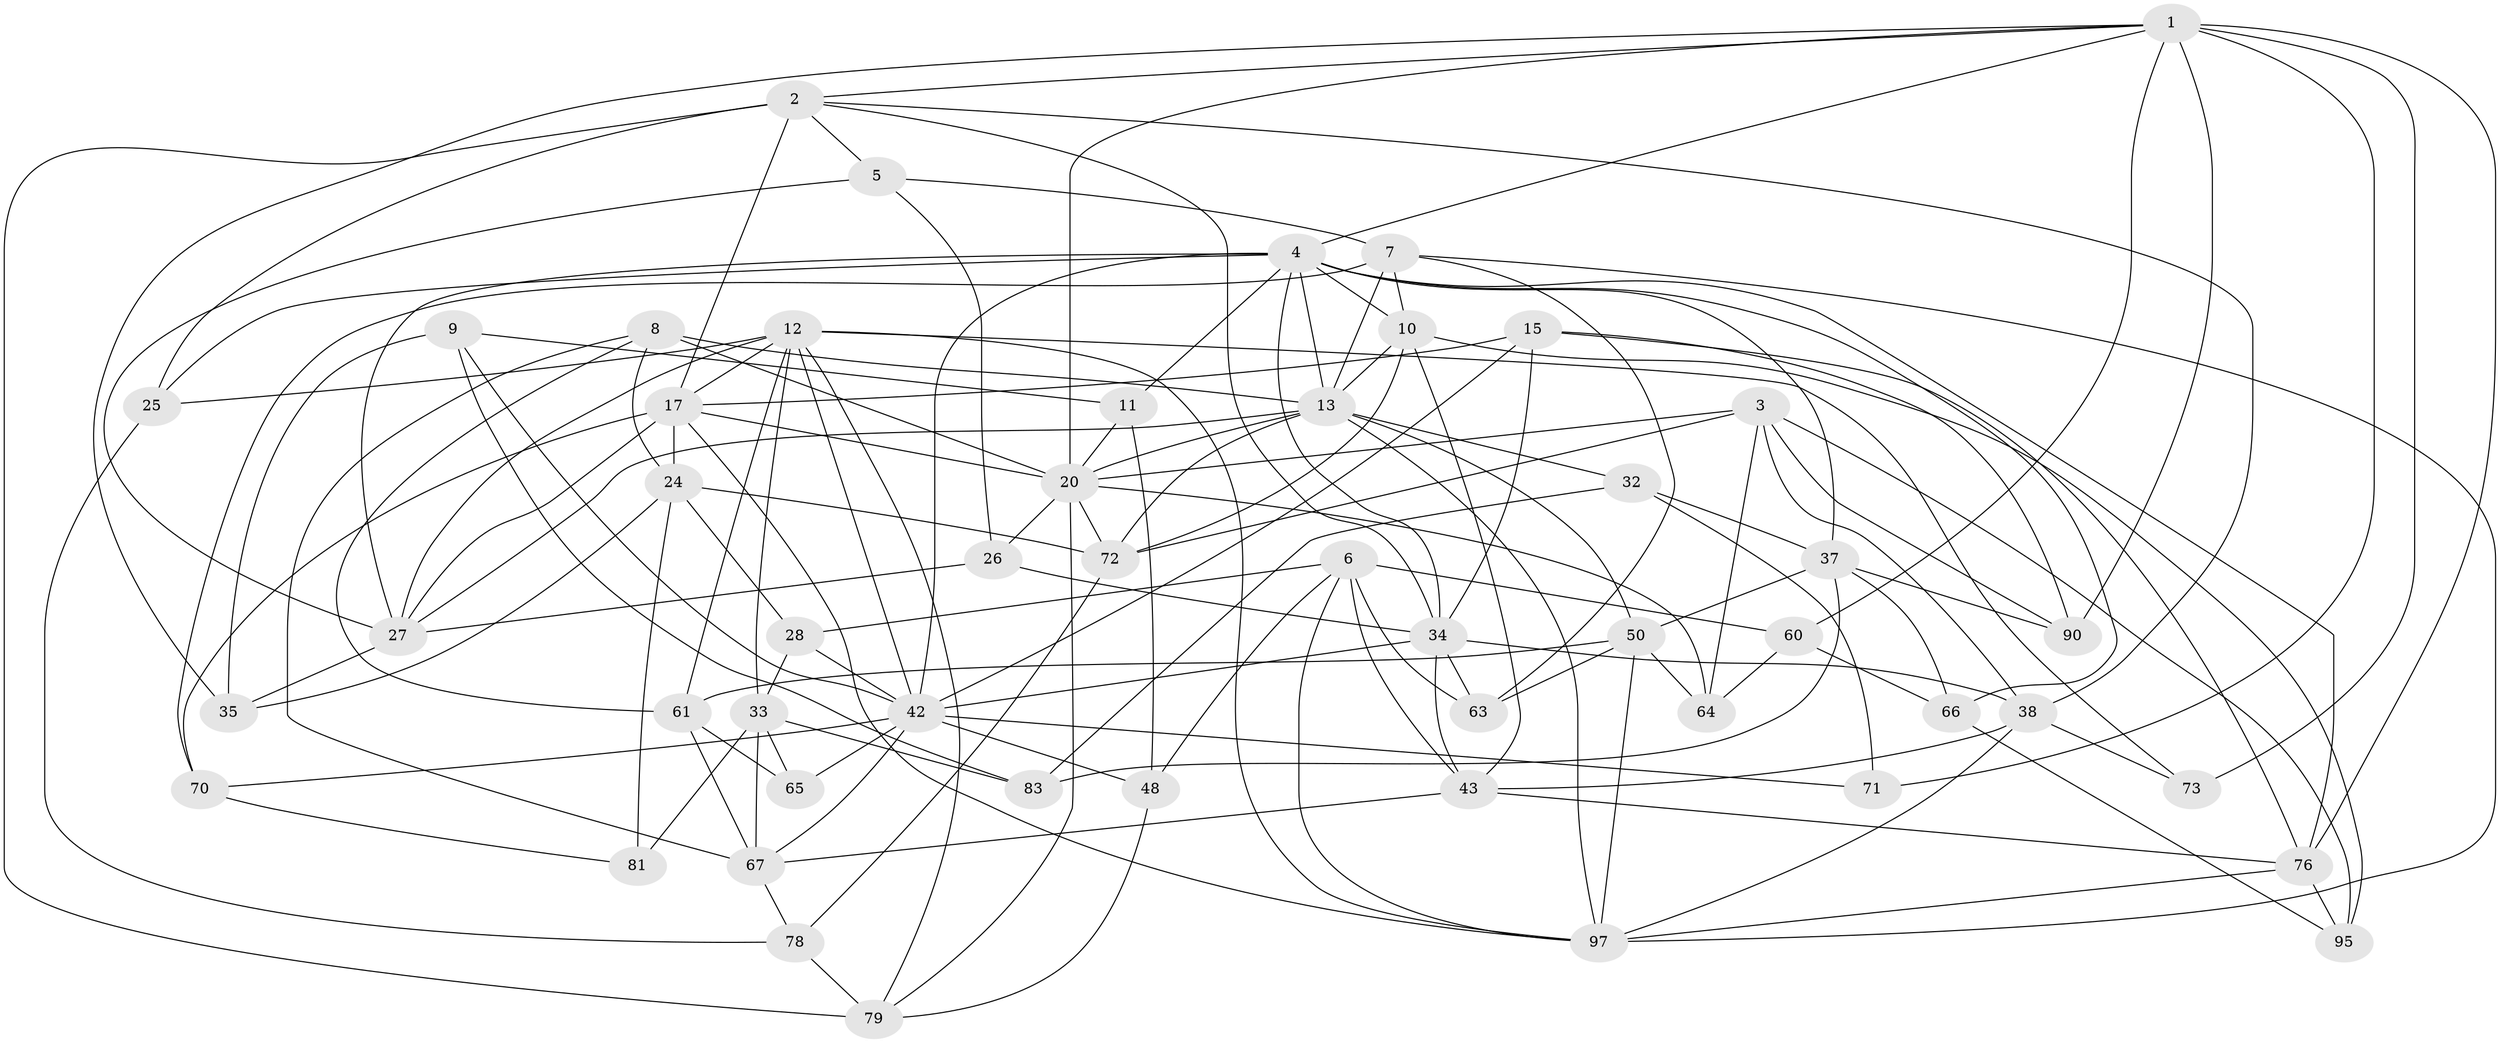// original degree distribution, {4: 1.0}
// Generated by graph-tools (version 1.1) at 2025/16/03/09/25 04:16:44]
// undirected, 50 vertices, 140 edges
graph export_dot {
graph [start="1"]
  node [color=gray90,style=filled];
  1 [super="+74+16"];
  2 [super="+30"];
  3 [super="+39"];
  4 [super="+69+45+22+93"];
  5;
  6 [super="+41"];
  7 [super="+89"];
  8 [super="+21"];
  9;
  10 [super="+23"];
  11;
  12 [super="+75+18+92"];
  13 [super="+31+14"];
  15 [super="+80"];
  17 [super="+40+57"];
  20 [super="+53+54"];
  24 [super="+51"];
  25;
  26;
  27 [super="+47+84"];
  28;
  32;
  33 [super="+44"];
  34 [super="+88+36"];
  35;
  37 [super="+59"];
  38 [super="+46"];
  42 [super="+58+55+68"];
  43 [super="+56"];
  48;
  50 [super="+52"];
  60;
  61 [super="+62"];
  63;
  64;
  65;
  66;
  67 [super="+85"];
  70;
  71;
  72 [super="+86"];
  73;
  76 [super="+98"];
  78;
  79 [super="+91"];
  81;
  83;
  90;
  95;
  97 [super="+99"];
  1 -- 35;
  1 -- 2;
  1 -- 20 [weight=2];
  1 -- 4;
  1 -- 71 [weight=2];
  1 -- 73 [weight=2];
  1 -- 90;
  1 -- 76;
  1 -- 60;
  2 -- 5;
  2 -- 25;
  2 -- 79 [weight=2];
  2 -- 34;
  2 -- 38;
  2 -- 17;
  3 -- 64;
  3 -- 38;
  3 -- 90;
  3 -- 95;
  3 -- 72;
  3 -- 20;
  4 -- 25;
  4 -- 66;
  4 -- 27 [weight=2];
  4 -- 11;
  4 -- 37;
  4 -- 76;
  4 -- 42;
  4 -- 10;
  4 -- 34;
  4 -- 13;
  5 -- 26;
  5 -- 27;
  5 -- 7;
  6 -- 60;
  6 -- 63;
  6 -- 48;
  6 -- 97;
  6 -- 43;
  6 -- 28;
  7 -- 10;
  7 -- 70;
  7 -- 63;
  7 -- 97;
  7 -- 13;
  8 -- 67;
  8 -- 24;
  8 -- 20;
  8 -- 61;
  8 -- 13 [weight=2];
  9 -- 35;
  9 -- 83;
  9 -- 11;
  9 -- 42;
  10 -- 95;
  10 -- 72;
  10 -- 43;
  10 -- 13;
  11 -- 48;
  11 -- 20;
  12 -- 61 [weight=2];
  12 -- 73;
  12 -- 27;
  12 -- 25;
  12 -- 97;
  12 -- 79;
  12 -- 33;
  12 -- 42;
  12 -- 17;
  13 -- 32;
  13 -- 97;
  13 -- 72;
  13 -- 50;
  13 -- 20 [weight=2];
  13 -- 27;
  15 -- 17;
  15 -- 34;
  15 -- 90;
  15 -- 42 [weight=2];
  15 -- 76;
  17 -- 20;
  17 -- 24;
  17 -- 70;
  17 -- 27;
  17 -- 97;
  20 -- 64;
  20 -- 72;
  20 -- 26;
  20 -- 79;
  24 -- 35;
  24 -- 81;
  24 -- 72;
  24 -- 28;
  25 -- 78;
  26 -- 27;
  26 -- 34;
  27 -- 35;
  28 -- 42;
  28 -- 33;
  32 -- 71;
  32 -- 83;
  32 -- 37;
  33 -- 65 [weight=2];
  33 -- 67;
  33 -- 81 [weight=2];
  33 -- 83;
  34 -- 63;
  34 -- 43;
  34 -- 38;
  34 -- 42;
  37 -- 50;
  37 -- 66;
  37 -- 90;
  37 -- 83;
  38 -- 73;
  38 -- 97;
  38 -- 43;
  42 -- 65;
  42 -- 70;
  42 -- 71;
  42 -- 48;
  42 -- 67;
  43 -- 76;
  43 -- 67;
  48 -- 79;
  50 -- 97;
  50 -- 61;
  50 -- 64;
  50 -- 63;
  60 -- 64;
  60 -- 66;
  61 -- 67;
  61 -- 65;
  66 -- 95;
  67 -- 78;
  70 -- 81;
  72 -- 78;
  76 -- 97;
  76 -- 95;
  78 -- 79;
}
